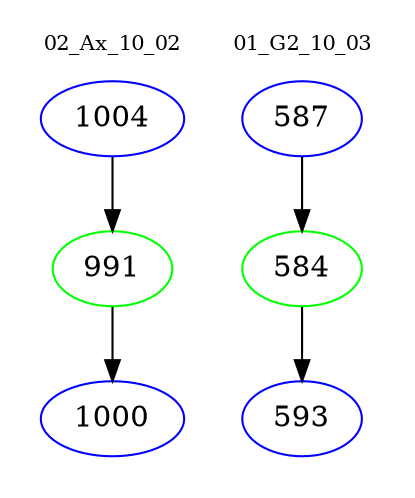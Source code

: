 digraph{
subgraph cluster_0 {
color = white
label = "02_Ax_10_02";
fontsize=10;
T0_1004 [label="1004", color="blue"]
T0_1004 -> T0_991 [color="black"]
T0_991 [label="991", color="green"]
T0_991 -> T0_1000 [color="black"]
T0_1000 [label="1000", color="blue"]
}
subgraph cluster_1 {
color = white
label = "01_G2_10_03";
fontsize=10;
T1_587 [label="587", color="blue"]
T1_587 -> T1_584 [color="black"]
T1_584 [label="584", color="green"]
T1_584 -> T1_593 [color="black"]
T1_593 [label="593", color="blue"]
}
}
